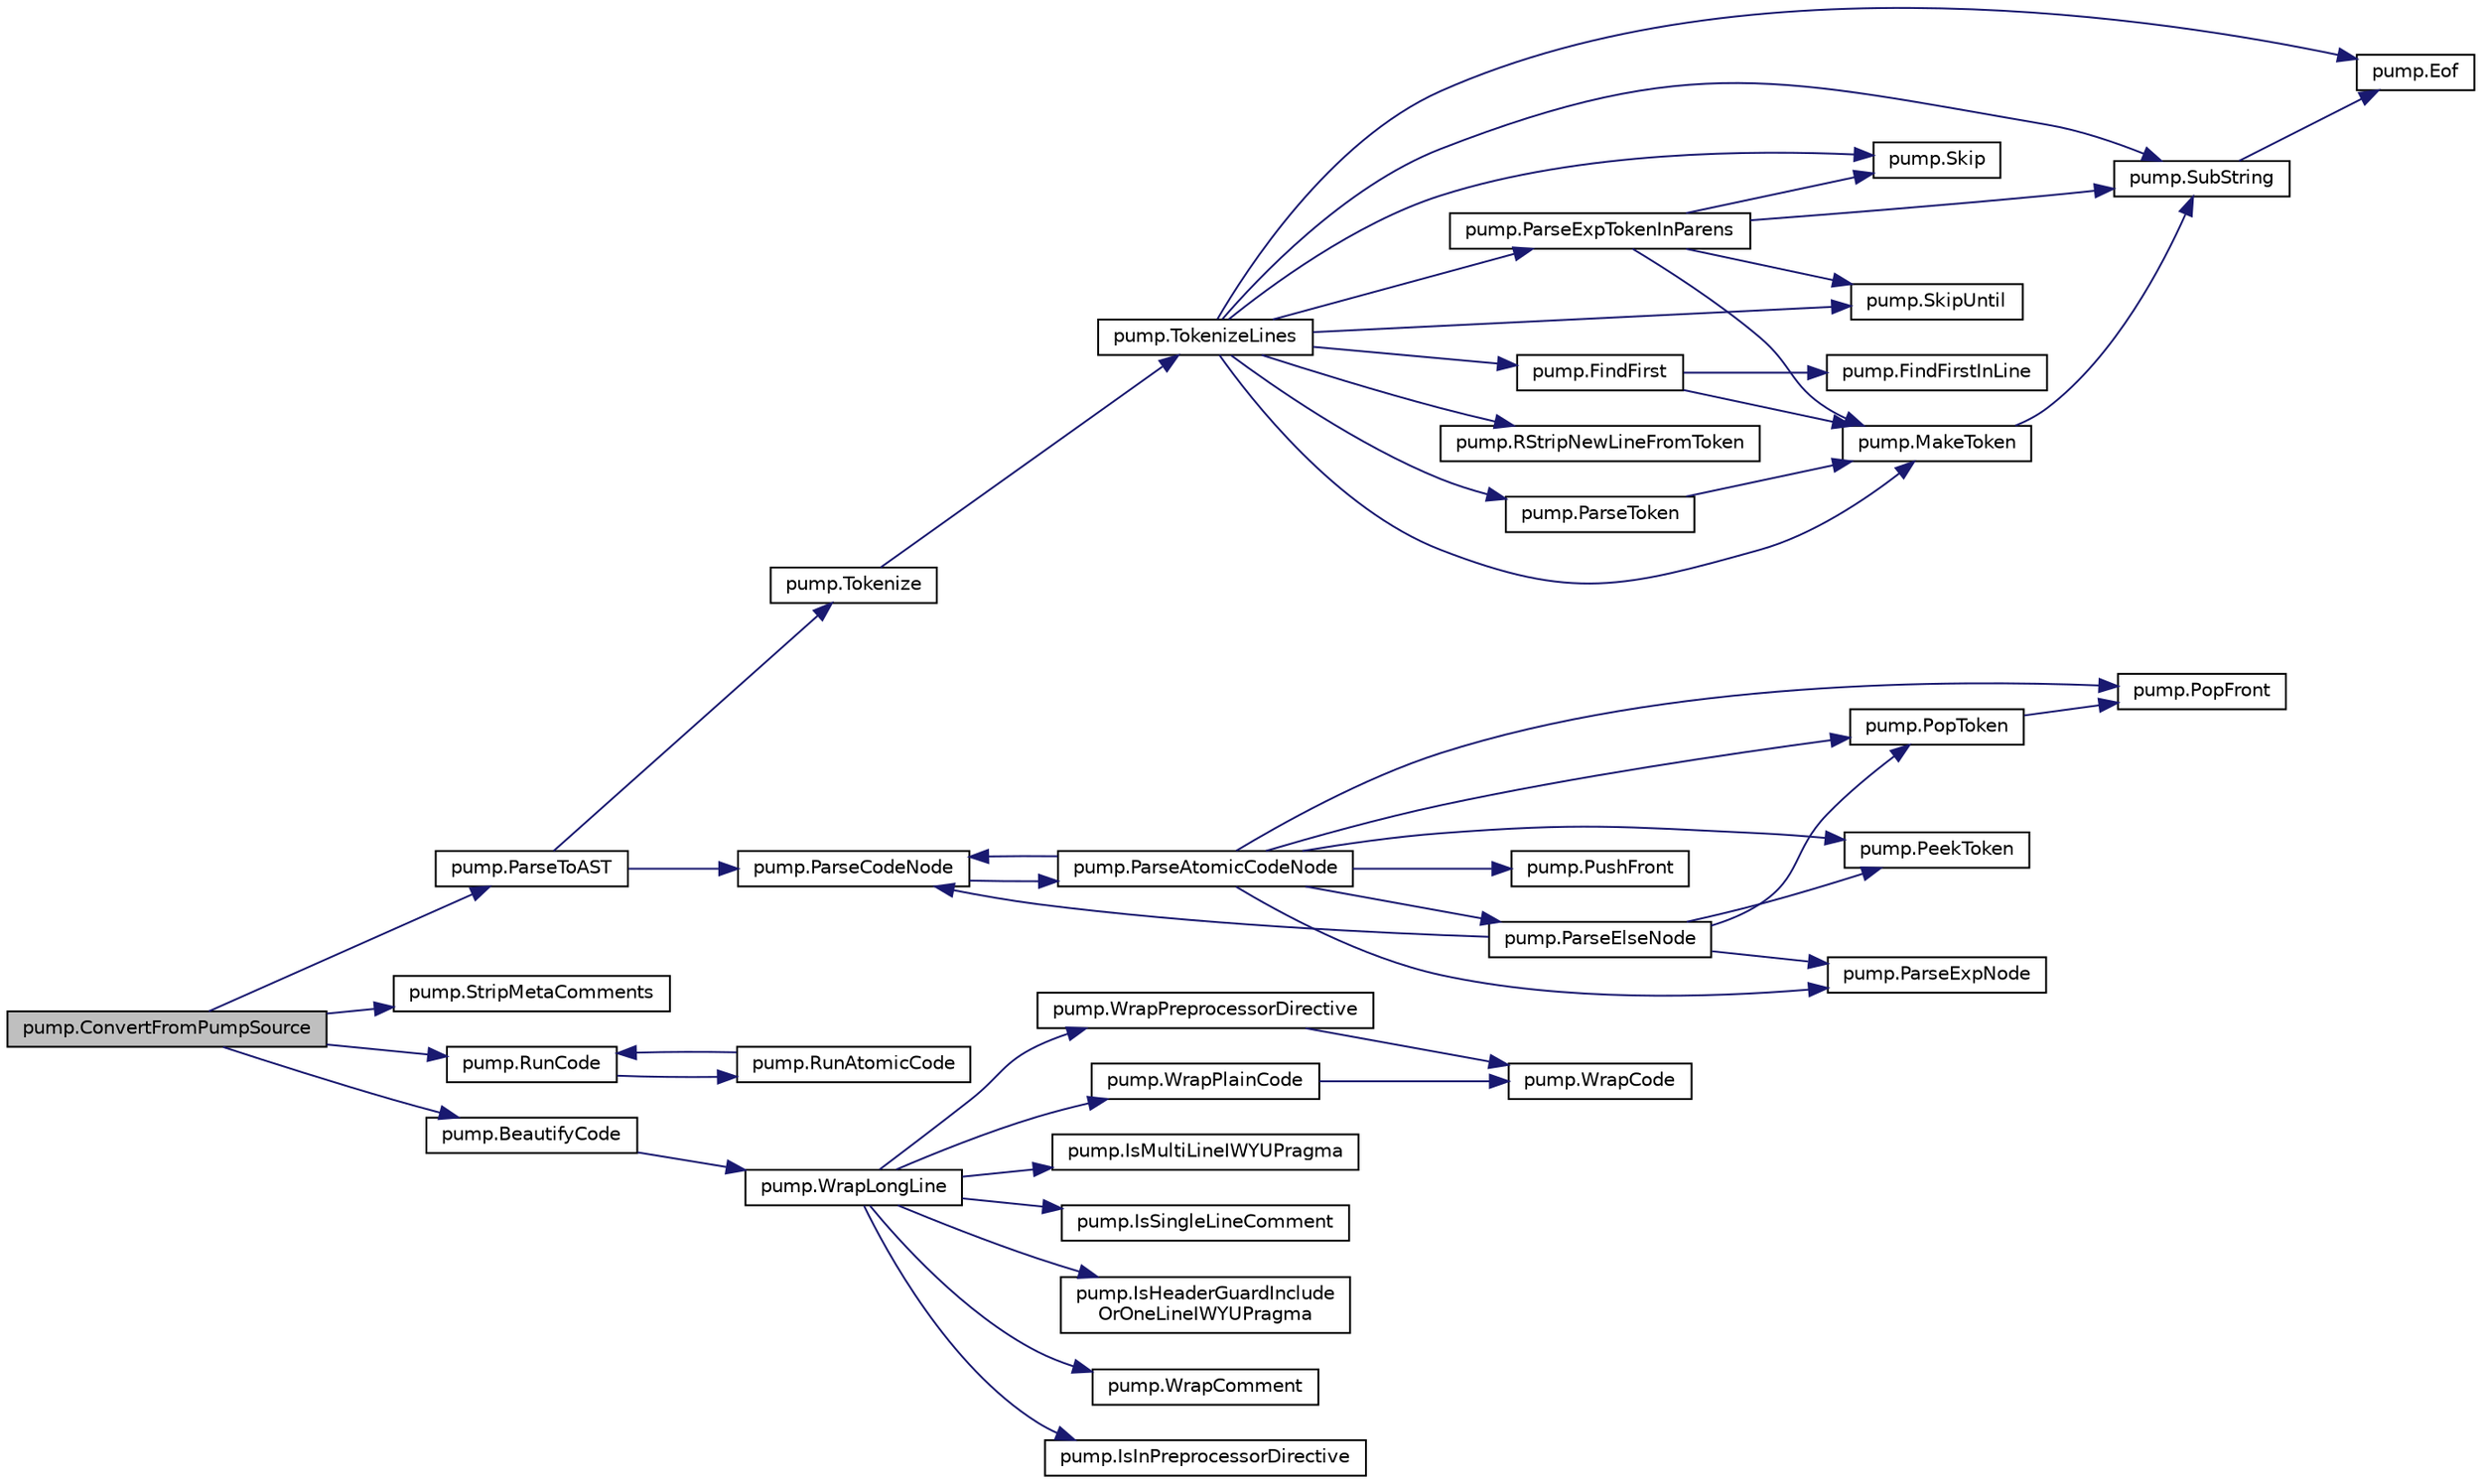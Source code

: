 digraph "pump.ConvertFromPumpSource"
{
  edge [fontname="Helvetica",fontsize="10",labelfontname="Helvetica",labelfontsize="10"];
  node [fontname="Helvetica",fontsize="10",shape=record];
  rankdir="LR";
  Node13 [label="pump.ConvertFromPumpSource",height=0.2,width=0.4,color="black", fillcolor="grey75", style="filled", fontcolor="black"];
  Node13 -> Node14 [color="midnightblue",fontsize="10",style="solid",fontname="Helvetica"];
  Node14 [label="pump.ParseToAST",height=0.2,width=0.4,color="black", fillcolor="white", style="filled",URL="$df/d92/namespacepump.html#a56ac10a83a3a875d305c9aae71fc0549"];
  Node14 -> Node15 [color="midnightblue",fontsize="10",style="solid",fontname="Helvetica"];
  Node15 [label="pump.Tokenize",height=0.2,width=0.4,color="black", fillcolor="white", style="filled",URL="$df/d92/namespacepump.html#aa42c23b1c914c0f86a94f2fa32999905"];
  Node15 -> Node16 [color="midnightblue",fontsize="10",style="solid",fontname="Helvetica"];
  Node16 [label="pump.TokenizeLines",height=0.2,width=0.4,color="black", fillcolor="white", style="filled",URL="$df/d92/namespacepump.html#aa383d59e8e2a9507a576fd4c6b68b6b7"];
  Node16 -> Node17 [color="midnightblue",fontsize="10",style="solid",fontname="Helvetica"];
  Node17 [label="pump.FindFirst",height=0.2,width=0.4,color="black", fillcolor="white", style="filled",URL="$df/d92/namespacepump.html#a08f2d05c192d11a134c008287bafef07"];
  Node17 -> Node18 [color="midnightblue",fontsize="10",style="solid",fontname="Helvetica"];
  Node18 [label="pump.FindFirstInLine",height=0.2,width=0.4,color="black", fillcolor="white", style="filled",URL="$df/d92/namespacepump.html#af9f92ec64fe45399c7e051115a107ee7"];
  Node17 -> Node19 [color="midnightblue",fontsize="10",style="solid",fontname="Helvetica"];
  Node19 [label="pump.MakeToken",height=0.2,width=0.4,color="black", fillcolor="white", style="filled",URL="$df/d92/namespacepump.html#af96d60dc97b160f3a18e63857aabeef7"];
  Node19 -> Node20 [color="midnightblue",fontsize="10",style="solid",fontname="Helvetica"];
  Node20 [label="pump.SubString",height=0.2,width=0.4,color="black", fillcolor="white", style="filled",URL="$df/d92/namespacepump.html#a859edb180cfc24c24fabcfb4f2bedf9e"];
  Node20 -> Node21 [color="midnightblue",fontsize="10",style="solid",fontname="Helvetica"];
  Node21 [label="pump.Eof",height=0.2,width=0.4,color="black", fillcolor="white", style="filled",URL="$df/d92/namespacepump.html#a38844b22bd5a51c098b07c2c36c5c5b3"];
  Node16 -> Node19 [color="midnightblue",fontsize="10",style="solid",fontname="Helvetica"];
  Node16 -> Node21 [color="midnightblue",fontsize="10",style="solid",fontname="Helvetica"];
  Node16 -> Node22 [color="midnightblue",fontsize="10",style="solid",fontname="Helvetica"];
  Node22 [label="pump.RStripNewLineFromToken",height=0.2,width=0.4,color="black", fillcolor="white", style="filled",URL="$df/d92/namespacepump.html#ae07150d94399cbe1661abe5929f921e0"];
  Node16 -> Node23 [color="midnightblue",fontsize="10",style="solid",fontname="Helvetica"];
  Node23 [label="pump.ParseToken",height=0.2,width=0.4,color="black", fillcolor="white", style="filled",URL="$df/d92/namespacepump.html#a23761d99dd43d642e94d845218573035"];
  Node23 -> Node19 [color="midnightblue",fontsize="10",style="solid",fontname="Helvetica"];
  Node16 -> Node24 [color="midnightblue",fontsize="10",style="solid",fontname="Helvetica"];
  Node24 [label="pump.Skip",height=0.2,width=0.4,color="black", fillcolor="white", style="filled",URL="$df/d92/namespacepump.html#a869bd8932d9ee97f3a0e789abd05d590"];
  Node16 -> Node20 [color="midnightblue",fontsize="10",style="solid",fontname="Helvetica"];
  Node16 -> Node25 [color="midnightblue",fontsize="10",style="solid",fontname="Helvetica"];
  Node25 [label="pump.SkipUntil",height=0.2,width=0.4,color="black", fillcolor="white", style="filled",URL="$df/d92/namespacepump.html#a8935d04d89047866b07c59845e2d7d29"];
  Node16 -> Node26 [color="midnightblue",fontsize="10",style="solid",fontname="Helvetica"];
  Node26 [label="pump.ParseExpTokenInParens",height=0.2,width=0.4,color="black", fillcolor="white", style="filled",URL="$df/d92/namespacepump.html#ae094486db14ecec9347129c5f230042d"];
  Node26 -> Node24 [color="midnightblue",fontsize="10",style="solid",fontname="Helvetica"];
  Node26 -> Node25 [color="midnightblue",fontsize="10",style="solid",fontname="Helvetica"];
  Node26 -> Node20 [color="midnightblue",fontsize="10",style="solid",fontname="Helvetica"];
  Node26 -> Node19 [color="midnightblue",fontsize="10",style="solid",fontname="Helvetica"];
  Node14 -> Node27 [color="midnightblue",fontsize="10",style="solid",fontname="Helvetica"];
  Node27 [label="pump.ParseCodeNode",height=0.2,width=0.4,color="black", fillcolor="white", style="filled",URL="$df/d92/namespacepump.html#aabbc064b8664abbe05618b3a0f5a6c38"];
  Node27 -> Node28 [color="midnightblue",fontsize="10",style="solid",fontname="Helvetica"];
  Node28 [label="pump.ParseAtomicCodeNode",height=0.2,width=0.4,color="black", fillcolor="white", style="filled",URL="$df/d92/namespacepump.html#a5532710f334f026f80fc485decf5078e"];
  Node28 -> Node29 [color="midnightblue",fontsize="10",style="solid",fontname="Helvetica"];
  Node29 [label="pump.PopToken",height=0.2,width=0.4,color="black", fillcolor="white", style="filled",URL="$df/d92/namespacepump.html#a45e1d5d5c1c188fc53eee8bd1e00e6b0"];
  Node29 -> Node30 [color="midnightblue",fontsize="10",style="solid",fontname="Helvetica"];
  Node30 [label="pump.PopFront",height=0.2,width=0.4,color="black", fillcolor="white", style="filled",URL="$df/d92/namespacepump.html#a8e2ff118da88397e88ccf68ebcd2df79"];
  Node28 -> Node30 [color="midnightblue",fontsize="10",style="solid",fontname="Helvetica"];
  Node28 -> Node31 [color="midnightblue",fontsize="10",style="solid",fontname="Helvetica"];
  Node31 [label="pump.PeekToken",height=0.2,width=0.4,color="black", fillcolor="white", style="filled",URL="$df/d92/namespacepump.html#ab12085e099ab4bd0cd968efdc435ec31"];
  Node28 -> Node32 [color="midnightblue",fontsize="10",style="solid",fontname="Helvetica"];
  Node32 [label="pump.ParseExpNode",height=0.2,width=0.4,color="black", fillcolor="white", style="filled",URL="$df/d92/namespacepump.html#af62b08489d90e69d0577e82c98383ba7"];
  Node28 -> Node27 [color="midnightblue",fontsize="10",style="solid",fontname="Helvetica"];
  Node28 -> Node33 [color="midnightblue",fontsize="10",style="solid",fontname="Helvetica"];
  Node33 [label="pump.ParseElseNode",height=0.2,width=0.4,color="black", fillcolor="white", style="filled",URL="$df/d92/namespacepump.html#ae40493525a993e81929c6905e329a406"];
  Node33 -> Node29 [color="midnightblue",fontsize="10",style="solid",fontname="Helvetica"];
  Node33 -> Node31 [color="midnightblue",fontsize="10",style="solid",fontname="Helvetica"];
  Node33 -> Node27 [color="midnightblue",fontsize="10",style="solid",fontname="Helvetica"];
  Node33 -> Node32 [color="midnightblue",fontsize="10",style="solid",fontname="Helvetica"];
  Node28 -> Node34 [color="midnightblue",fontsize="10",style="solid",fontname="Helvetica"];
  Node34 [label="pump.PushFront",height=0.2,width=0.4,color="black", fillcolor="white", style="filled",URL="$df/d92/namespacepump.html#a12c70577eb727526ac0ad17bf3b6c3a4"];
  Node13 -> Node35 [color="midnightblue",fontsize="10",style="solid",fontname="Helvetica"];
  Node35 [label="pump.StripMetaComments",height=0.2,width=0.4,color="black", fillcolor="white", style="filled",URL="$df/d92/namespacepump.html#a8c50cb40d65f26771c6f51eb265bb569"];
  Node13 -> Node36 [color="midnightblue",fontsize="10",style="solid",fontname="Helvetica"];
  Node36 [label="pump.RunCode",height=0.2,width=0.4,color="black", fillcolor="white", style="filled",URL="$df/d92/namespacepump.html#ac6a714a44e28c2a19a1dfabeb9c9d4f1"];
  Node36 -> Node37 [color="midnightblue",fontsize="10",style="solid",fontname="Helvetica"];
  Node37 [label="pump.RunAtomicCode",height=0.2,width=0.4,color="black", fillcolor="white", style="filled",URL="$df/d92/namespacepump.html#a901e6abd34691a0d779178a615cc09c1"];
  Node37 -> Node36 [color="midnightblue",fontsize="10",style="solid",fontname="Helvetica"];
  Node13 -> Node38 [color="midnightblue",fontsize="10",style="solid",fontname="Helvetica"];
  Node38 [label="pump.BeautifyCode",height=0.2,width=0.4,color="black", fillcolor="white", style="filled",URL="$df/d92/namespacepump.html#a3456db8d85605892d670669c4e238cd7"];
  Node38 -> Node39 [color="midnightblue",fontsize="10",style="solid",fontname="Helvetica"];
  Node39 [label="pump.WrapLongLine",height=0.2,width=0.4,color="black", fillcolor="white", style="filled",URL="$df/d92/namespacepump.html#a02427e2ddc80f0f408e27dfc3e38e702"];
  Node39 -> Node40 [color="midnightblue",fontsize="10",style="solid",fontname="Helvetica"];
  Node40 [label="pump.IsSingleLineComment",height=0.2,width=0.4,color="black", fillcolor="white", style="filled",URL="$df/d92/namespacepump.html#a417078b1d036b67756c47e5dc50324dc"];
  Node39 -> Node41 [color="midnightblue",fontsize="10",style="solid",fontname="Helvetica"];
  Node41 [label="pump.IsHeaderGuardInclude\lOrOneLineIWYUPragma",height=0.2,width=0.4,color="black", fillcolor="white", style="filled",URL="$df/d92/namespacepump.html#ac8a553b60dc83d100361a0e98d98451b"];
  Node39 -> Node42 [color="midnightblue",fontsize="10",style="solid",fontname="Helvetica"];
  Node42 [label="pump.WrapComment",height=0.2,width=0.4,color="black", fillcolor="white", style="filled",URL="$df/d92/namespacepump.html#a73951c98652038351b1cd24291433e12"];
  Node39 -> Node43 [color="midnightblue",fontsize="10",style="solid",fontname="Helvetica"];
  Node43 [label="pump.IsInPreprocessorDirective",height=0.2,width=0.4,color="black", fillcolor="white", style="filled",URL="$df/d92/namespacepump.html#aa33101b01d5781710262f3b5dadd8bc8"];
  Node39 -> Node44 [color="midnightblue",fontsize="10",style="solid",fontname="Helvetica"];
  Node44 [label="pump.WrapPreprocessorDirective",height=0.2,width=0.4,color="black", fillcolor="white", style="filled",URL="$df/d92/namespacepump.html#a59e8ae06bae068d2d72df4f0340635d8"];
  Node44 -> Node45 [color="midnightblue",fontsize="10",style="solid",fontname="Helvetica"];
  Node45 [label="pump.WrapCode",height=0.2,width=0.4,color="black", fillcolor="white", style="filled",URL="$df/d92/namespacepump.html#a42502545a37fcd4513a0a7ac8ef3c0eb"];
  Node39 -> Node46 [color="midnightblue",fontsize="10",style="solid",fontname="Helvetica"];
  Node46 [label="pump.IsMultiLineIWYUPragma",height=0.2,width=0.4,color="black", fillcolor="white", style="filled",URL="$df/d92/namespacepump.html#a707a3ff4514c89607e48a87589aed787"];
  Node39 -> Node47 [color="midnightblue",fontsize="10",style="solid",fontname="Helvetica"];
  Node47 [label="pump.WrapPlainCode",height=0.2,width=0.4,color="black", fillcolor="white", style="filled",URL="$df/d92/namespacepump.html#a60723738cc38d8ced7e2cfecc72d8b11"];
  Node47 -> Node45 [color="midnightblue",fontsize="10",style="solid",fontname="Helvetica"];
}

